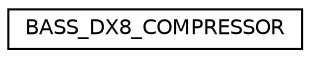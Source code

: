 digraph "Graphical Class Hierarchy"
{
 // LATEX_PDF_SIZE
  edge [fontname="Helvetica",fontsize="10",labelfontname="Helvetica",labelfontsize="10"];
  node [fontname="Helvetica",fontsize="10",shape=record];
  rankdir="LR";
  Node0 [label="BASS_DX8_COMPRESSOR",height=0.2,width=0.4,color="black", fillcolor="white", style="filled",URL="$struct_b_a_s_s___d_x8___c_o_m_p_r_e_s_s_o_r.html",tooltip=" "];
}
